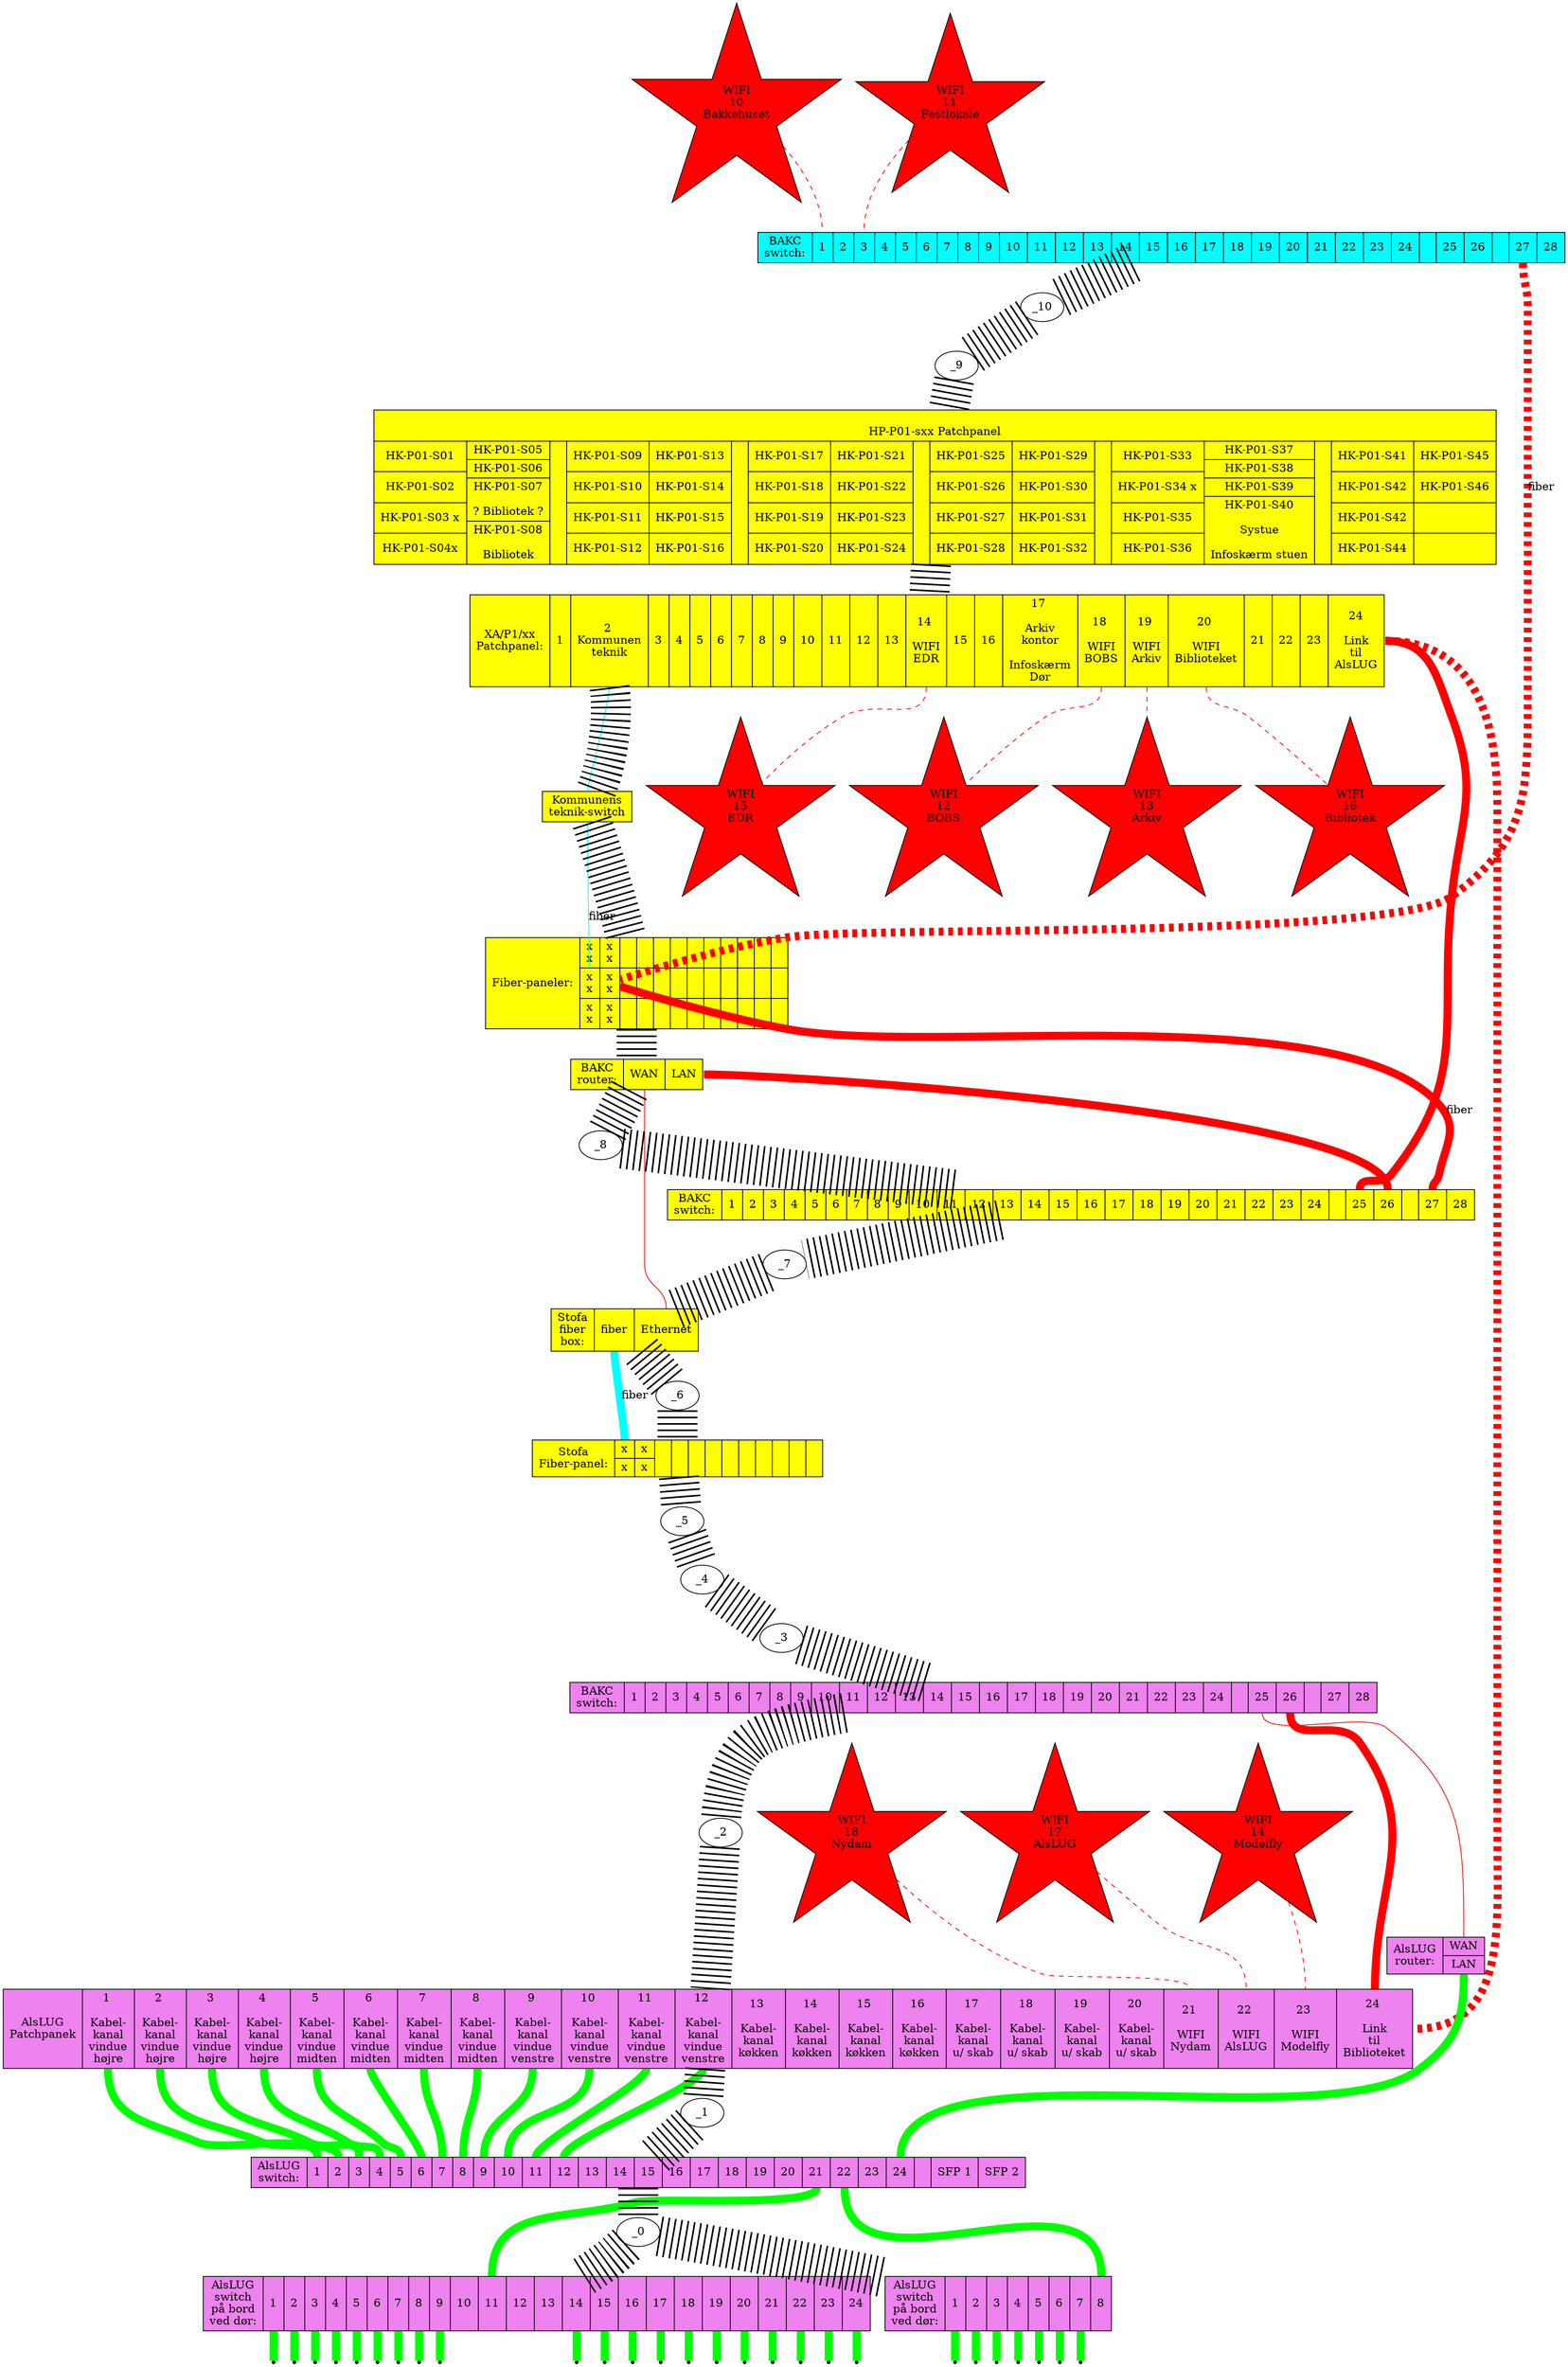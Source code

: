 digraph xxx {
  edge [ dir=none ];
  {
    node [ style=filled fillcolor=cyan ];
    bakc_festlokale_switch [ shape=record label="BAKC\nswitch:
				|<1> 1
				|<2> 2
				|<3> 3
				|<4> 4
				|<5> 5
				|<6> 6
				|<7> 7
				|<8> 8
				|<9> 9
				|<10> 10
				|<11> 11
				|<12> 12
				|<13> 13
				|<14> 14
				|<15> 15
				|<16> 16
				|<17> 17
				|<18> 18
				|<19> 19
				|<20> 20
				|<21> 21
				|<22> 22
				|<23> 23
				|<24> 24
				|
				|<25> 25
				|<26> 26
				|
				|<fiber_1> 27
				|<fiber_2> 28
				" ];
  }
  {
    node [ style=filled fillcolor=yellow ];
    hk_p01 [ shape=record label="{\nHP-P01-sxx Patchpanel|
  					{
						{
							<01> HK-P01-S01|
							<02> HK-P01-S02|
							<03> HK-P01-S03 x|
							<04> HK-P01-S04x
						}|{
							<05> HK-P01-S05|
							<06> HK-P01-S06|
							<07> HK-P01-S07\n\n? Bibliotek ?|
							<08> HK-P01-S08\n\nBibliotek
						}
						||
						{
							<09> HK-P01-S09|
							<10> HK-P01-S10|
							<11> HK-P01-S11|
							<12> HK-P01-S12
						}|{
							<13> HK-P01-S13|
							<14> HK-P01-S14|
							<15> HK-P01-S15|
							<16> HK-P01-S16
						}
						||
						{
							<17> HK-P01-S17|
							<18> HK-P01-S18|
							<19> HK-P01-S19|
							<20> HK-P01-S20
						}|{
							<21> HK-P01-S21|
							<22> HK-P01-S22|
							<23> HK-P01-S23|
							<24> HK-P01-S24
						}
						||
						{
							<25> HK-P01-S25|
							<26> HK-P01-S26|
							<27> HK-P01-S27|
							<28> HK-P01-S28
						}|{
							<29> HK-P01-S29|
							<30> HK-P01-S30|
							<31> HK-P01-S31|
							<32> HK-P01-S32
						}
						||
						{
							<33> HK-P01-S33|
							<34> HK-P01-S34 x|
							<35> HK-P01-S35|
							<36> HK-P01-S36
						}|{
							<37> HK-P01-S37|
							<38> HK-P01-S38|
							<39> HK-P01-S39|
							<40> HK-P01-S40\n\nSystue\n\nInfoskærm stuen
						}
						||
						{
							<41> HK-P01-S41|
							<42> HK-P01-S42|
							<43> HK-P01-S42|
							<44> HK-P01-S44
						}|{
							<45> HK-P01-S45|
							<46> HK-P01-S46|
							|
						}
					}
				}" ];
    xa_p1 [ shape=record label="XA/P1/xx\nPatchpanel:
    				|<01> 1
				|<02> 2 \nKommunen\nteknik
				|<03> 3
				|<04> 4
				|<05> 5
				|<06> 6
				|<07> 7
				|<08> 8
				|<09> 9
				|<10> 10
				|<11> 11
				|<12> 12
				|<13> 13
				|<14> 14 \n\nWIFI\nEDR
				|<15> 15
				|<16> 16
				|<17> 17 \n\nArkiv\nkontor\n\nInfoskærm\nDør
				|<18> 18 \n\nWIFI\nBOBS
				|<19> 19 \n\nWIFI\nArkiv
				|<20> 20 \n\nWIFI\nBiblioteket
				|<21> 21
				|<22> 22
				|<23> 23
				|<24> 24\n\nLink\ntil\nAlsLUG
    				" ];
    bib_fiberpaneler_1 [ shape=record label="Fiber-paneler:|{
				{x\nx|x\nx||||||||||}
				|
				{<kommune_fiber> x\nx|<festlokale_fiber> x\nx||||||||||}
				|
				{x\nx|x\nx||||||||||}
    				}" ];
    kommunens_teknikswitch [ shape=box label="Kommunens\nteknik-switch" ];

    bakc_router [ shape=record label="BAKC\nrouter:
    				|<wan> WAN
				|<lan> LAN
				" ];
    bakc_bib_switch [ shape=record label="BAKC\nswitch:
				|<1> 1
				|<2> 2
				|<3> 3
				|<4> 4
				|<5> 5
				|<6> 6
				|<7> 7
				|<8> 8
				|<9> 9
				|<10> 10
				|<11> 11
				|<12> 12
				|<13> 13
				|<14> 14
				|<15> 15
				|<16> 16
				|<17> 17
				|<18> 18
				|<19> 19
				|<20> 20
				|<21> 21
				|<22> 22
				|<23> 23
				|<24> 24
				|
				|<25> 25
				|<26> 26
				|
				|<fiber_1> 27
				|<fiber_2> 28
				" ];
    stofa_box [ shape=record label="Stofa\nfiber\nbox:
    				|<fiber> fiber
				|<ethernet> Ethernet
				" ];
    stofa_fiberpanel [ shape=record label="Stofa\nFiber-panel:
    				|{<fiber> x|x}
				|{x|x}
				|
				|
				|
				|
				|
				|
				|
				|
				|
				|
				" ];
    node [ shape=point ];
  }
  {
    node [ style=filled fillcolor=violet ];
    bakc_alslug_switch [ shape=record label="BAKC\nswitch:
				|<1> 1
				|<2> 2
				|<3> 3
				|<4> 4
				|<5> 5
				|<6> 6
				|<7> 7
				|<8> 8
				|<9> 9
				|<10> 10
				|<11> 11
				|<12> 12
				|<13> 13
				|<14> 14
				|<15> 15
				|<16> 16
				|<17> 17
				|<18> 18
				|<19> 19
				|<20> 20
				|<21> 21
				|<22> 22
				|<23> 23
				|<24> 24
				|
				|<25> 25
				|<26> 26
				|
				|<fiber_1> 27
				|<fiber_2> 28
				" ];
    alslug_patch [ shape=record label="AlsLUG\nPatch\panek
    				|<1> 1 \n\nKabel-\nkanal\nvindue\nhøjre
				|<2> 2 \n\nKabel-\nkanal\nvindue\nhøjre
				|<3> 3 \n\nKabel-\nkanal\nvindue\nhøjre
				|<4> 4 \n\nKabel-\nkanal\nvindue\nhøjre
				|<5> 5 \n\nKabel-\nkanal\nvindue\nmidten
				|<6> 6 \n\nKabel-\nkanal\nvindue\nmidten
				|<7> 7 \n\nKabel-\nkanal\nvindue\nmidten
				|<8> 8 \n\nKabel-\nkanal\nvindue\nmidten
				|<9> 9 \n\nKabel-\nkanal\nvindue\nvenstre
				|<10> 10 \n\nKabel-\nkanal\nvindue\nvenstre
				|<11> 11 \n\nKabel-\nkanal\nvindue\nvenstre
				|<12> 12 \n\nKabel-\nkanal\nvindue\nvenstre
				|<13> 13 \n\nKabel-\nkanal\nkøkken
				|<14> 14 \n\nKabel-\nkanal\nkøkken
				|<15> 15 \n\nKabel-\nkanal\nkøkken
				|<16> 16 \n\nKabel-\nkanal\nkøkken
				|<17> 17 \n\nKabel-\nkanal\nu/ skab
				|<18> 18 \n\nKabel-\nkanal\nu/ skab
				|<19> 19 \n\nKabel-\nkanal\nu/ skab
				|<20> 20 \n\nKabel-\nkanal\nu/ skab
				|<21> 21 \n\nWIFI\nNydam
				|<22> 22 \n\nWIFI\nAlsLUG
				|<23> 23 \n\nWIFI\nModelfly
				|<24> 24 \n\nLink\ntil\nBiblioteket
			      	" ];
    alslug_switch_skab [ shape=record label="AlsLUG\nswitch:
				|<1> 1
				|<2> 2
				|<3> 3
				|<4> 4
				|<5> 5
				|<6> 6
				|<7> 7
				|<8> 8
				|<9> 9
				|<10> 10
				|<11> 11
				|<12> 12
				|<13> 13
				|<14> 14
				|<15> 15
				|<16> 16
				|<17> 17
				|<18> 18
				|<19> 19
				|<20> 20
				|<21> 21
				|<22> 22
				|<23> 23
				|<24> 24
				|
				|<sfp_1> SFP 1
				|<sfp_2> SFP 2
				" ];
    alslug_switch_bord_v [ shape=record label="AlsLUG\nswitch\npå bord\nved dør:
				|<1> 1
				|<2> 2
				|<3> 3
				|<4> 4
				|<5> 5
				|<6> 6
				|<7> 7
				|<8> 8
				|<9> 9
				|<10> 10
				|<11> 11
				|<12> 12
				|<13> 13
				|<14> 14
				|<15> 15
				|<16> 16
				|<17> 17
				|<18> 18
				|<19> 19
				|<20> 20
				|<21> 21
				|<22> 22
				|<23> 23
				|<24> 24
				" ];
    alslug_switch_bord_o [ shape=record label="AlsLUG\nswitch\npå bord\nved dør:
				|<1> 1
				|<2> 2
				|<3> 3
				|<4> 4
				|<5> 5
				|<6> 6
				|<7> 7
				|<8> 8
				" ];
    alslug_router [ shape=record label="AlsLUG\nrouter:|{<wan> WAN|<lan> LAN}" ];
  }
  xa_p1:02 -> kommunens_teknikswitch                                     [ color=cyan ];
              kommunens_teknikswitch -> bib_fiberpaneler_1:kommune_fiber [ color=cyan label="fiber" ];
  
  { # Ruckus accesspoints
    node [shape=star style=filled fillcolor=red ];
    edge [ color=red penwidth=1 style=dashed ];
                wifi_bakkehuset -> bakc_festlokale_switch:1;  wifi_bakkehuset [ label="WIFI\n10\nBakkehuset" ];
                wifi_festlokale -> bakc_festlokale_switch:3;  wifi_festlokale [ label="WIFI\n11\nFestlokale" ];

    xa_p1:18 -> wifi_bobs;                                    wifi_bobs       [ label="WIFI\n12\nBOBS"       ];
    xa_p1:19 -> wifi_arkiv;                                   wifi_arkiv      [ label="WIFI\n13\nArkiv"      ];
                wifi_modelfly   -> alslug_patch:23;           wifi_modelfly   [ label="WIFI\n14\nModelfly"   ];
    xa_p1:14 -> wifi_edr;                                     wifi_edr        [ label="WIFI\n15\nEDR"        ];

    xa_p1:20 -> wifi_bib;                                     wifi_bib        [ label="WIFI\n16\nBibliotek"  ];
                wifi_alslug     -> alslug_patch:22;           wifi_alslug     [ label="WIFI\n17\nAlsLUG"     ];
                wifi_nydam      -> alslug_patch:21;           wifi_nydam      [ label="WIFI\n18\nNydam"      ];
  }

                     stofa_box:fiber -> stofa_fiberpanel:fiber [ color=cyan penwidth=10 label="fiber" ];
  bakc_router:wan -> stofa_box:ethernet [ color=red penwidth=1 ];
  bakc_router:lan -> bakc_bib_switch:26 [ color=red penwidth=10 ];
  xa_p1:24 -> bakc_bib_switch:25                                                                    [ color=red penwidth=10 ];
  xa_p1:24 -> alslug_patch:24                                                                       [ color=red penwidth=10 style=dashed ];
              alslug_patch:24-> bakc_alslug_switch:26                                               [ color=red penwidth=10 ];
	      			bakc_alslug_switch:25 -> alslug_router:wan                          [ color=red penwidth=1 ];
  {
    edge [ color=green penwidth=10 ];
                                                         alslug_router:lan -> alslug_switch_skab:24;
    alslug_patch:1 -> alslug_switch_skab:1;
    alslug_patch:2 -> alslug_switch_skab:2;
    alslug_patch:3 -> alslug_switch_skab:3;
    alslug_patch:4 -> alslug_switch_skab:4;
    alslug_patch:5 -> alslug_switch_skab:5;
    alslug_patch:6 -> alslug_switch_skab:6;
    alslug_patch:7 -> alslug_switch_skab:7;
    alslug_patch:8 -> alslug_switch_skab:8;
    alslug_patch:9 -> alslug_switch_skab:9;
    alslug_patch:10 -> alslug_switch_skab:10;
    alslug_patch:11 -> alslug_switch_skab:11;
    alslug_patch:12 -> alslug_switch_skab:12;
    
    node [shape=point ]
    alslug_switch_bord_v:1 -> stik_v_1;
    alslug_switch_bord_v:2 -> stik_v_2;
    alslug_switch_bord_v:3 -> stik_v_3;
    alslug_switch_bord_v:4 -> stik_v_4;
    alslug_switch_bord_v:5 -> stik_v_5;
    alslug_switch_bord_v:6 -> stik_v_6;
    alslug_switch_bord_v:7 -> stik_v_7;
    alslug_switch_bord_v:8 -> stik_v_8;
    alslug_switch_bord_v:9 -> stik_v_9;
    alslug_switch_bord_v:14 -> stik_v_10;
    alslug_switch_skab:21 -> alslug_switch_bord_v:11;
    alslug_switch_bord_v:15 -> stik_v_15;
    alslug_switch_bord_v:16 -> stik_v_16;
    alslug_switch_bord_v:17 -> stik_v_17;
    alslug_switch_bord_v:18 -> stik_v_18;
    alslug_switch_bord_v:19 -> stik_v_19;
    alslug_switch_bord_v:20 -> stik_v_20;
    alslug_switch_bord_v:21 -> stik_v_21;
    alslug_switch_bord_v:22 -> stik_v_22;
    alslug_switch_bord_v:23 -> stik_v_23;
    alslug_switch_bord_v:24 -> stik_v_24;

    alslug_switch_bord_o:1 -> stik_o_1;
    alslug_switch_bord_o:2 -> stik_o_2;
    alslug_switch_bord_o:3 -> stik_o_3;
    alslug_switch_bord_o:4 -> stik_o_4;
    alslug_switch_bord_o:5 -> stik_o_5;
    alslug_switch_bord_o:6 -> stik_o_6;
    alslug_switch_bord_o:7 -> stik_o_7;
    alslug_switch_skab:22 -> alslug_switch_bord_o:8;
  }
  
  bakc_festlokale_switch:fiber_1 -> bib_fiberpaneler_1:festlokale_fiber                            [ color=red penwidth=10 label="fiber" style=dashed ];
                                    bib_fiberpaneler_1:festlokale_fiber -> bakc_bib_switch:fiber_1 [ color=red penwidth=10 label="fiber" ];

 

  
  bakc_festlokale_switch
		-> _10 -> _9 ->
  	hk_p01 -> xa_p1 -> kommunens_teknikswitch -> bib_fiberpaneler_1 -> bakc_router -> _8 -> bakc_bib_switch -> _7 -> stofa_box -> _6 -> stofa_fiberpanel
		-> _5 -> _4 -> _3 ->
	bakc_alslug_switch -> _2 -> alslug_patch -> _1 -> alslug_switch_skab -> _0 -> { alslug_switch_bord_v alslug_switch_bord_o }
		[ color=black penwidth=50 style=dotted ];
}
